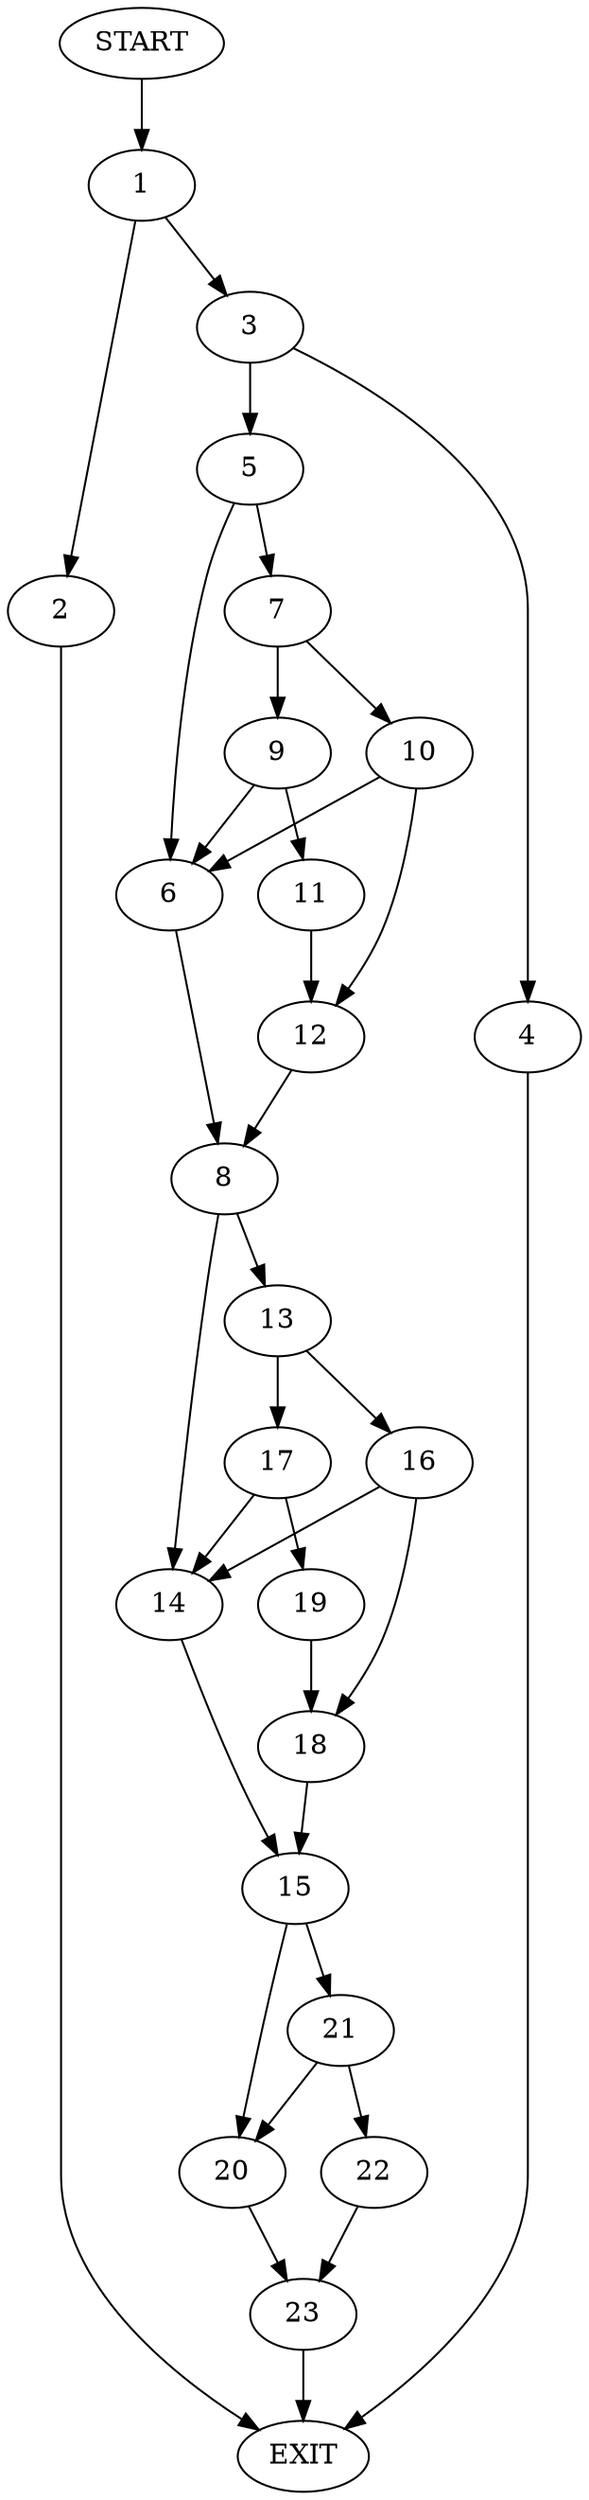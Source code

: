 digraph {
0 [label="START"]
24 [label="EXIT"]
0 -> 1
1 -> 2
1 -> 3
2 -> 24
3 -> 4
3 -> 5
5 -> 6
5 -> 7
4 -> 24
6 -> 8
7 -> 9
7 -> 10
9 -> 6
9 -> 11
10 -> 12
10 -> 6
11 -> 12
12 -> 8
8 -> 13
8 -> 14
14 -> 15
13 -> 16
13 -> 17
16 -> 18
16 -> 14
17 -> 14
17 -> 19
19 -> 18
18 -> 15
15 -> 20
15 -> 21
21 -> 20
21 -> 22
20 -> 23
22 -> 23
23 -> 24
}
